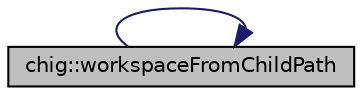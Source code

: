 digraph "chig::workspaceFromChildPath"
{
 // INTERACTIVE_SVG=YES
  edge [fontname="Helvetica",fontsize="10",labelfontname="Helvetica",labelfontsize="10"];
  node [fontname="Helvetica",fontsize="10",shape=record];
  rankdir="LR";
  Node232 [label="chig::workspaceFromChildPath",height=0.2,width=0.4,color="black", fillcolor="grey75", style="filled", fontcolor="black"];
  Node232 -> Node232 [color="midnightblue",fontsize="10",style="solid",fontname="Helvetica"];
}
